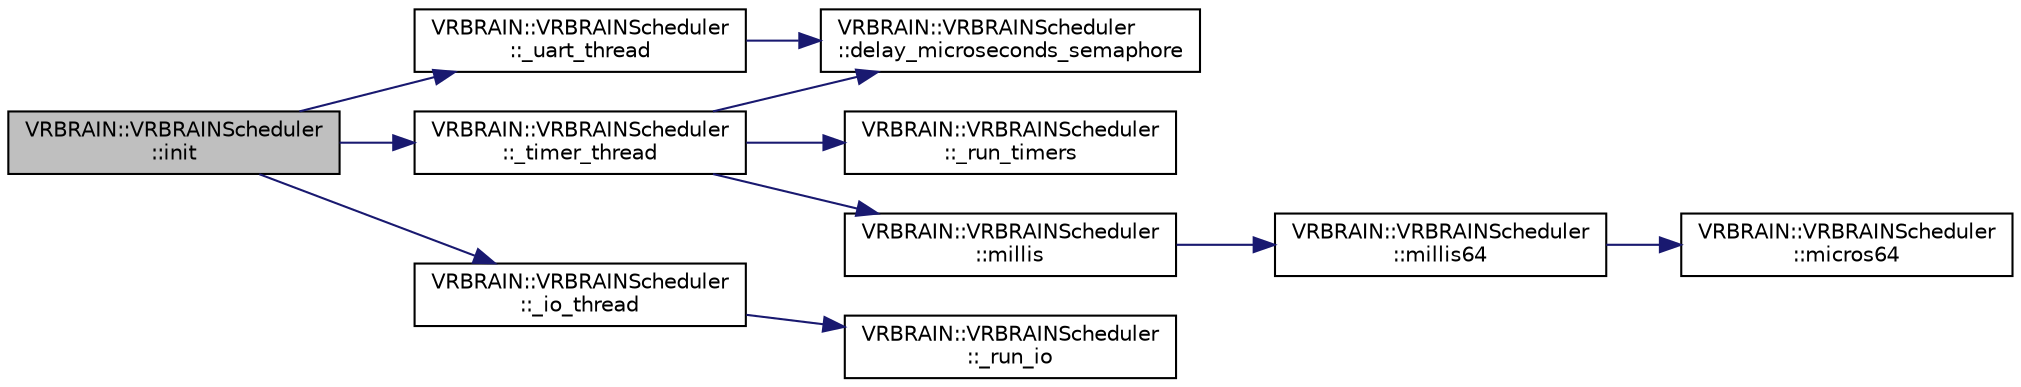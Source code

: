 digraph "VRBRAIN::VRBRAINScheduler::init"
{
 // INTERACTIVE_SVG=YES
  edge [fontname="Helvetica",fontsize="10",labelfontname="Helvetica",labelfontsize="10"];
  node [fontname="Helvetica",fontsize="10",shape=record];
  rankdir="LR";
  Node1 [label="VRBRAIN::VRBRAINScheduler\l::init",height=0.2,width=0.4,color="black", fillcolor="grey75", style="filled" fontcolor="black"];
  Node1 -> Node2 [color="midnightblue",fontsize="10",style="solid",fontname="Helvetica"];
  Node2 [label="VRBRAIN::VRBRAINScheduler\l::_timer_thread",height=0.2,width=0.4,color="black", fillcolor="white", style="filled",URL="$classVRBRAIN_1_1VRBRAINScheduler.html#a4b175d260d414b70bd02a334ad4db6f0"];
  Node2 -> Node3 [color="midnightblue",fontsize="10",style="solid",fontname="Helvetica"];
  Node3 [label="VRBRAIN::VRBRAINScheduler\l::delay_microseconds_semaphore",height=0.2,width=0.4,color="black", fillcolor="white", style="filled",URL="$classVRBRAIN_1_1VRBRAINScheduler.html#a40fd4a8a1ecfc7e48784534ef244b6f3"];
  Node2 -> Node4 [color="midnightblue",fontsize="10",style="solid",fontname="Helvetica"];
  Node4 [label="VRBRAIN::VRBRAINScheduler\l::_run_timers",height=0.2,width=0.4,color="black", fillcolor="white", style="filled",URL="$classVRBRAIN_1_1VRBRAINScheduler.html#a7e6a9617ec9d4c180c1d7737260b0b72"];
  Node2 -> Node5 [color="midnightblue",fontsize="10",style="solid",fontname="Helvetica"];
  Node5 [label="VRBRAIN::VRBRAINScheduler\l::millis",height=0.2,width=0.4,color="black", fillcolor="white", style="filled",URL="$classVRBRAIN_1_1VRBRAINScheduler.html#a7ed5e2767f92a978bd2376bee4dcdf8e"];
  Node5 -> Node6 [color="midnightblue",fontsize="10",style="solid",fontname="Helvetica"];
  Node6 [label="VRBRAIN::VRBRAINScheduler\l::millis64",height=0.2,width=0.4,color="black", fillcolor="white", style="filled",URL="$classVRBRAIN_1_1VRBRAINScheduler.html#a9fcfda1476927950fd4e2d7a1914e8b1"];
  Node6 -> Node7 [color="midnightblue",fontsize="10",style="solid",fontname="Helvetica"];
  Node7 [label="VRBRAIN::VRBRAINScheduler\l::micros64",height=0.2,width=0.4,color="black", fillcolor="white", style="filled",URL="$classVRBRAIN_1_1VRBRAINScheduler.html#ad3cdcac8ccf171b3de55ea09d141eb60"];
  Node1 -> Node8 [color="midnightblue",fontsize="10",style="solid",fontname="Helvetica"];
  Node8 [label="VRBRAIN::VRBRAINScheduler\l::_uart_thread",height=0.2,width=0.4,color="black", fillcolor="white", style="filled",URL="$classVRBRAIN_1_1VRBRAINScheduler.html#ad6ea2f96c8cf9eeb7e99a7b529fde5e6"];
  Node8 -> Node3 [color="midnightblue",fontsize="10",style="solid",fontname="Helvetica"];
  Node1 -> Node9 [color="midnightblue",fontsize="10",style="solid",fontname="Helvetica"];
  Node9 [label="VRBRAIN::VRBRAINScheduler\l::_io_thread",height=0.2,width=0.4,color="black", fillcolor="white", style="filled",URL="$classVRBRAIN_1_1VRBRAINScheduler.html#a2d6594d79104c6fe84a9e8672bc11bca"];
  Node9 -> Node10 [color="midnightblue",fontsize="10",style="solid",fontname="Helvetica"];
  Node10 [label="VRBRAIN::VRBRAINScheduler\l::_run_io",height=0.2,width=0.4,color="black", fillcolor="white", style="filled",URL="$classVRBRAIN_1_1VRBRAINScheduler.html#ad2a2deae1974189b80a2481d4a0f18de"];
}
